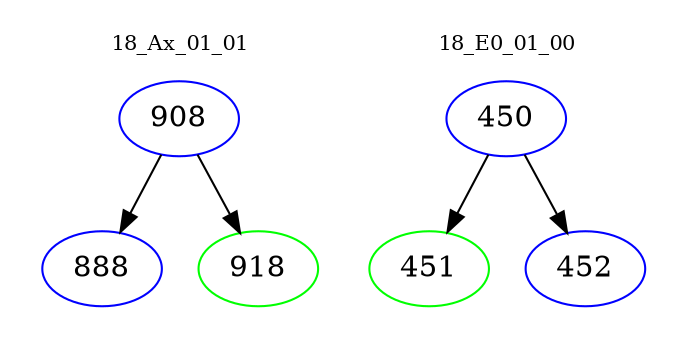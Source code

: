 digraph{
subgraph cluster_0 {
color = white
label = "18_Ax_01_01";
fontsize=10;
T0_908 [label="908", color="blue"]
T0_908 -> T0_888 [color="black"]
T0_888 [label="888", color="blue"]
T0_908 -> T0_918 [color="black"]
T0_918 [label="918", color="green"]
}
subgraph cluster_1 {
color = white
label = "18_E0_01_00";
fontsize=10;
T1_450 [label="450", color="blue"]
T1_450 -> T1_451 [color="black"]
T1_451 [label="451", color="green"]
T1_450 -> T1_452 [color="black"]
T1_452 [label="452", color="blue"]
}
}
